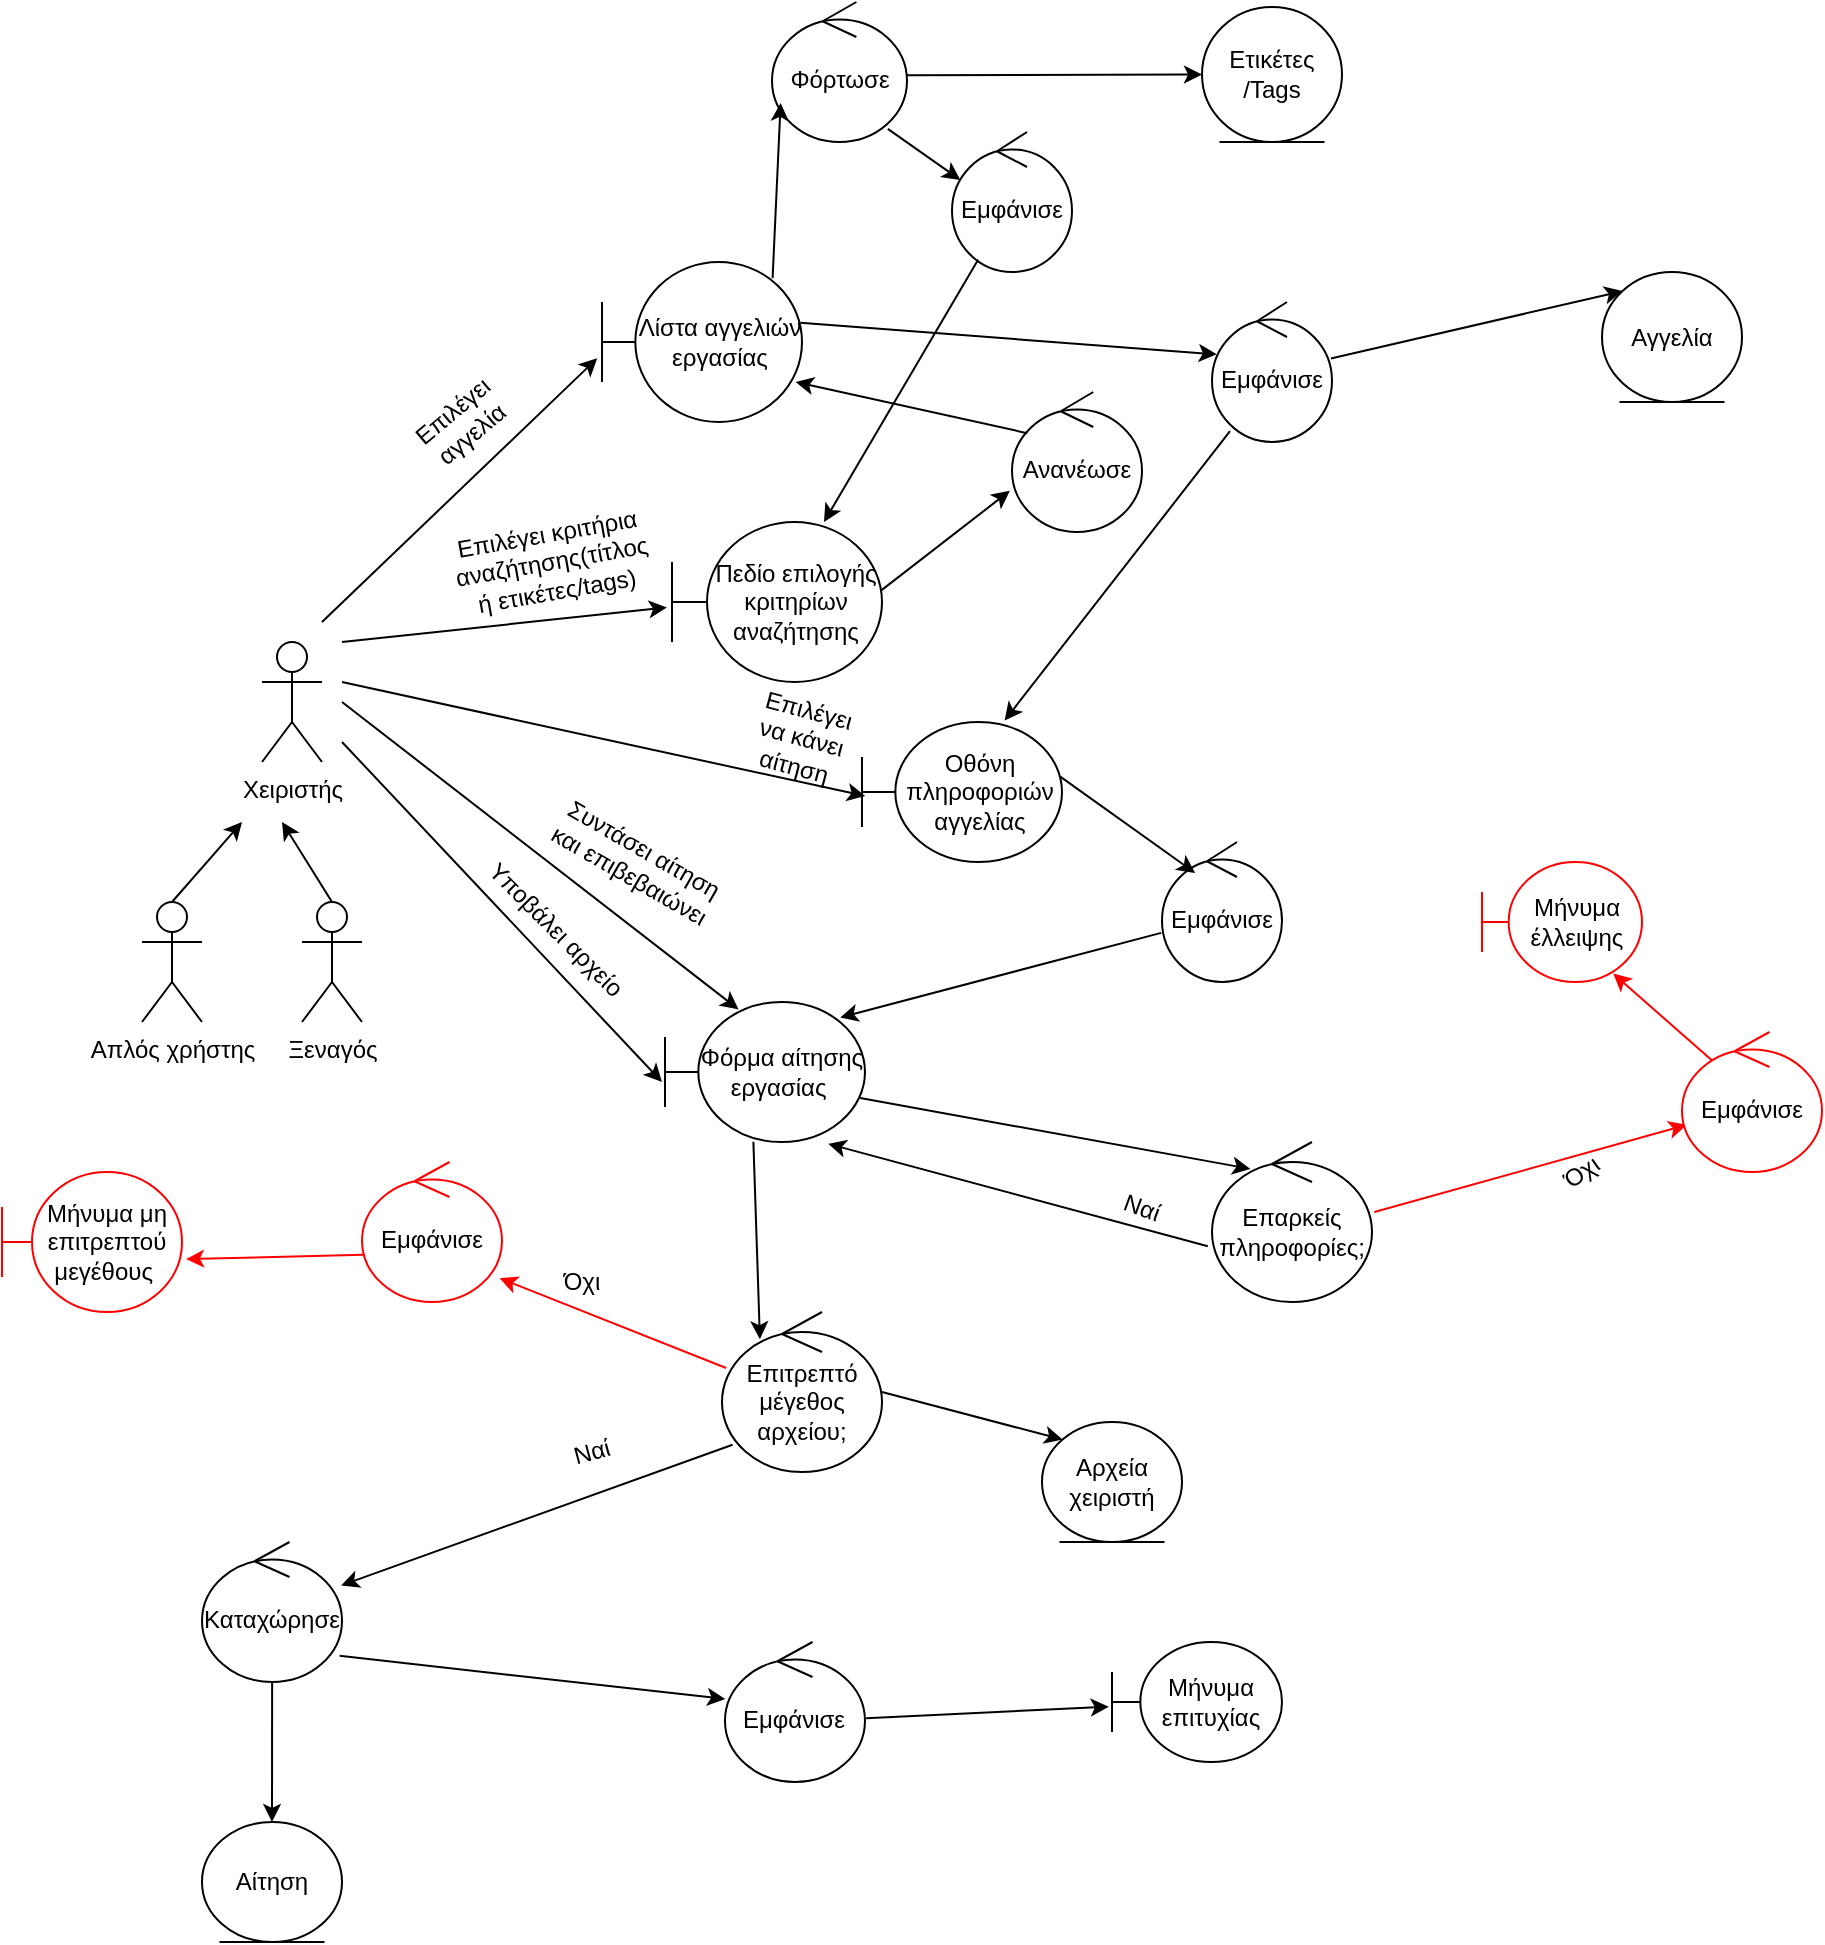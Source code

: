 <mxfile version="21.3.7" type="device">
  <diagram id="0LQR3EkiSTuNCjAe6kCY" name="Page-2">
    <mxGraphModel dx="1900" dy="1649" grid="1" gridSize="10" guides="1" tooltips="1" connect="1" arrows="1" fold="1" page="1" pageScale="1" pageWidth="850" pageHeight="1100" math="0" shadow="0">
      <root>
        <mxCell id="0" />
        <mxCell id="1" parent="0" />
        <mxCell id="Apf32Z8yxxnL-lNzwtcJ-1" value="Χειριστής" style="shape=umlActor;verticalLabelPosition=bottom;verticalAlign=top;html=1;" parent="1" vertex="1">
          <mxGeometry x="60" y="180" width="30" height="60" as="geometry" />
        </mxCell>
        <mxCell id="Apf32Z8yxxnL-lNzwtcJ-2" value="Απλός χρήστης" style="shape=umlActor;verticalLabelPosition=bottom;verticalAlign=top;html=1;" parent="1" vertex="1">
          <mxGeometry y="310" width="30" height="60" as="geometry" />
        </mxCell>
        <mxCell id="Apf32Z8yxxnL-lNzwtcJ-3" value="Ξεναγός" style="shape=umlActor;verticalLabelPosition=bottom;verticalAlign=top;html=1;" parent="1" vertex="1">
          <mxGeometry x="80" y="310" width="30" height="60" as="geometry" />
        </mxCell>
        <mxCell id="Apf32Z8yxxnL-lNzwtcJ-4" value="" style="endArrow=classic;html=1;rounded=0;exitX=0.5;exitY=0;exitDx=0;exitDy=0;exitPerimeter=0;" parent="1" source="Apf32Z8yxxnL-lNzwtcJ-2" edge="1">
          <mxGeometry width="50" height="50" relative="1" as="geometry">
            <mxPoint x="400" y="310" as="sourcePoint" />
            <mxPoint x="50" y="270" as="targetPoint" />
          </mxGeometry>
        </mxCell>
        <mxCell id="Apf32Z8yxxnL-lNzwtcJ-5" value="" style="endArrow=classic;html=1;rounded=0;exitX=0.5;exitY=0;exitDx=0;exitDy=0;exitPerimeter=0;" parent="1" source="Apf32Z8yxxnL-lNzwtcJ-3" edge="1">
          <mxGeometry width="50" height="50" relative="1" as="geometry">
            <mxPoint x="400" y="310" as="sourcePoint" />
            <mxPoint x="70" y="270" as="targetPoint" />
          </mxGeometry>
        </mxCell>
        <mxCell id="Apf32Z8yxxnL-lNzwtcJ-6" value="Πεδίο επιλογής κριτηρίων αναζήτησης" style="shape=umlBoundary;whiteSpace=wrap;html=1;" parent="1" vertex="1">
          <mxGeometry x="265" y="120" width="105" height="80" as="geometry" />
        </mxCell>
        <mxCell id="Apf32Z8yxxnL-lNzwtcJ-7" value="Λίστα αγγελιών εργασίας" style="shape=umlBoundary;whiteSpace=wrap;html=1;" parent="1" vertex="1">
          <mxGeometry x="230" y="-10" width="100" height="80" as="geometry" />
        </mxCell>
        <mxCell id="Apf32Z8yxxnL-lNzwtcJ-8" value="" style="endArrow=classic;html=1;rounded=0;entryX=-0.024;entryY=0.602;entryDx=0;entryDy=0;entryPerimeter=0;" parent="1" target="Apf32Z8yxxnL-lNzwtcJ-7" edge="1">
          <mxGeometry width="50" height="50" relative="1" as="geometry">
            <mxPoint x="90" y="170" as="sourcePoint" />
            <mxPoint x="450" y="250" as="targetPoint" />
          </mxGeometry>
        </mxCell>
        <mxCell id="Apf32Z8yxxnL-lNzwtcJ-9" value="Εμφάνισε" style="ellipse;shape=umlControl;whiteSpace=wrap;html=1;" parent="1" vertex="1">
          <mxGeometry x="535" y="10" width="60" height="70" as="geometry" />
        </mxCell>
        <mxCell id="Apf32Z8yxxnL-lNzwtcJ-10" value="" style="endArrow=classic;html=1;rounded=0;exitX=0.992;exitY=0.38;exitDx=0;exitDy=0;exitPerimeter=0;entryX=0.04;entryY=0.374;entryDx=0;entryDy=0;entryPerimeter=0;" parent="1" source="Apf32Z8yxxnL-lNzwtcJ-7" target="Apf32Z8yxxnL-lNzwtcJ-9" edge="1">
          <mxGeometry width="50" height="50" relative="1" as="geometry">
            <mxPoint x="400" y="300" as="sourcePoint" />
            <mxPoint x="450" y="250" as="targetPoint" />
          </mxGeometry>
        </mxCell>
        <mxCell id="Apf32Z8yxxnL-lNzwtcJ-11" value="" style="endArrow=classic;html=1;rounded=0;entryX=-0.024;entryY=0.534;entryDx=0;entryDy=0;entryPerimeter=0;" parent="1" target="Apf32Z8yxxnL-lNzwtcJ-6" edge="1">
          <mxGeometry width="50" height="50" relative="1" as="geometry">
            <mxPoint x="100" y="180" as="sourcePoint" />
            <mxPoint x="450" y="250" as="targetPoint" />
          </mxGeometry>
        </mxCell>
        <mxCell id="Apf32Z8yxxnL-lNzwtcJ-12" value="Επιλέγει κριτήρια αναζήτησης(τίτλος ή ετικέτες/tags)" style="text;html=1;strokeColor=none;fillColor=none;align=center;verticalAlign=middle;whiteSpace=wrap;rounded=0;rotation=-10;" parent="1" vertex="1">
          <mxGeometry x="170" y="120" width="70" height="40" as="geometry" />
        </mxCell>
        <mxCell id="Apf32Z8yxxnL-lNzwtcJ-13" value="Επιλέγει αγγελία" style="text;html=1;strokeColor=none;fillColor=none;align=center;verticalAlign=middle;whiteSpace=wrap;rounded=0;rotation=-40;" parent="1" vertex="1">
          <mxGeometry x="130" y="55" width="60" height="30" as="geometry" />
        </mxCell>
        <mxCell id="Apf32Z8yxxnL-lNzwtcJ-14" value="Οθόνη πληροφοριών αγγελίας" style="shape=umlBoundary;whiteSpace=wrap;html=1;" parent="1" vertex="1">
          <mxGeometry x="360" y="220" width="100" height="70" as="geometry" />
        </mxCell>
        <mxCell id="Apf32Z8yxxnL-lNzwtcJ-15" value="" style="endArrow=classic;html=1;rounded=0;entryX=0.016;entryY=0.529;entryDx=0;entryDy=0;entryPerimeter=0;" parent="1" target="Apf32Z8yxxnL-lNzwtcJ-14" edge="1">
          <mxGeometry width="50" height="50" relative="1" as="geometry">
            <mxPoint x="100" y="200" as="sourcePoint" />
            <mxPoint x="350" y="335" as="targetPoint" />
          </mxGeometry>
        </mxCell>
        <mxCell id="Apf32Z8yxxnL-lNzwtcJ-16" value="Επιλέγει να κάνει αίτηση" style="text;html=1;strokeColor=none;fillColor=none;align=center;verticalAlign=middle;whiteSpace=wrap;rounded=0;rotation=15;" parent="1" vertex="1">
          <mxGeometry x="300" y="212.5" width="60" height="30" as="geometry" />
        </mxCell>
        <mxCell id="Apf32Z8yxxnL-lNzwtcJ-17" value="Εμφάνισε" style="ellipse;shape=umlControl;whiteSpace=wrap;html=1;" parent="1" vertex="1">
          <mxGeometry x="510" y="280" width="60" height="70" as="geometry" />
        </mxCell>
        <mxCell id="Apf32Z8yxxnL-lNzwtcJ-18" value="Φόρμα αίτησης εργασίας&amp;nbsp;" style="shape=umlBoundary;whiteSpace=wrap;html=1;" parent="1" vertex="1">
          <mxGeometry x="261.49" y="360" width="100" height="70" as="geometry" />
        </mxCell>
        <mxCell id="Apf32Z8yxxnL-lNzwtcJ-19" value="" style="endArrow=classic;html=1;rounded=0;exitX=0.993;exitY=0.392;exitDx=0;exitDy=0;exitPerimeter=0;entryX=0.276;entryY=0.221;entryDx=0;entryDy=0;entryPerimeter=0;" parent="1" source="Apf32Z8yxxnL-lNzwtcJ-14" target="Apf32Z8yxxnL-lNzwtcJ-17" edge="1">
          <mxGeometry width="50" height="50" relative="1" as="geometry">
            <mxPoint x="400" y="240" as="sourcePoint" />
            <mxPoint x="450" y="190" as="targetPoint" />
          </mxGeometry>
        </mxCell>
        <mxCell id="Apf32Z8yxxnL-lNzwtcJ-20" value="" style="endArrow=classic;html=1;rounded=0;exitX=-0.007;exitY=0.649;exitDx=0;exitDy=0;exitPerimeter=0;entryX=0.876;entryY=0.111;entryDx=0;entryDy=0;entryPerimeter=0;" parent="1" source="Apf32Z8yxxnL-lNzwtcJ-17" target="Apf32Z8yxxnL-lNzwtcJ-18" edge="1">
          <mxGeometry width="50" height="50" relative="1" as="geometry">
            <mxPoint x="400" y="240" as="sourcePoint" />
            <mxPoint x="450" y="190" as="targetPoint" />
          </mxGeometry>
        </mxCell>
        <mxCell id="Apf32Z8yxxnL-lNzwtcJ-21" value="" style="endArrow=classic;html=1;rounded=0;entryX=0.368;entryY=0.053;entryDx=0;entryDy=0;entryPerimeter=0;" parent="1" target="Apf32Z8yxxnL-lNzwtcJ-18" edge="1">
          <mxGeometry width="50" height="50" relative="1" as="geometry">
            <mxPoint x="100" y="210" as="sourcePoint" />
            <mxPoint x="450" y="190" as="targetPoint" />
            <Array as="points" />
          </mxGeometry>
        </mxCell>
        <mxCell id="Apf32Z8yxxnL-lNzwtcJ-22" value="Συντάσει αίτηση και επιβεβαιώνει" style="text;html=1;strokeColor=none;fillColor=none;align=center;verticalAlign=middle;whiteSpace=wrap;rounded=0;rotation=30;" parent="1" vertex="1">
          <mxGeometry x="195" y="280" width="105" height="20" as="geometry" />
        </mxCell>
        <mxCell id="Apf32Z8yxxnL-lNzwtcJ-23" value="Επαρκείς πληροφορίες;" style="ellipse;shape=umlControl;whiteSpace=wrap;html=1;" parent="1" vertex="1">
          <mxGeometry x="535" y="430" width="80" height="80" as="geometry" />
        </mxCell>
        <mxCell id="Apf32Z8yxxnL-lNzwtcJ-26" value="Ναί" style="text;html=1;strokeColor=none;fillColor=none;align=center;verticalAlign=middle;whiteSpace=wrap;rounded=0;rotation=20;" parent="1" vertex="1">
          <mxGeometry x="470" y="448" width="60" height="30" as="geometry" />
        </mxCell>
        <mxCell id="Apf32Z8yxxnL-lNzwtcJ-31" value="Επιτρεπτό μέγεθος αρχείου;" style="ellipse;shape=umlControl;whiteSpace=wrap;html=1;" parent="1" vertex="1">
          <mxGeometry x="290" y="515" width="80" height="80" as="geometry" />
        </mxCell>
        <mxCell id="Apf32Z8yxxnL-lNzwtcJ-34" value="" style="endArrow=classic;html=1;rounded=0;exitX=0.066;exitY=0.83;exitDx=0;exitDy=0;exitPerimeter=0;entryX=0.994;entryY=0.31;entryDx=0;entryDy=0;entryPerimeter=0;" parent="1" source="Apf32Z8yxxnL-lNzwtcJ-31" target="Apf32Z8yxxnL-lNzwtcJ-65" edge="1">
          <mxGeometry width="50" height="50" relative="1" as="geometry">
            <mxPoint x="400" y="400" as="sourcePoint" />
            <mxPoint x="150" y="610" as="targetPoint" />
          </mxGeometry>
        </mxCell>
        <mxCell id="Apf32Z8yxxnL-lNzwtcJ-35" value="Ναί" style="text;html=1;strokeColor=none;fillColor=none;align=center;verticalAlign=middle;whiteSpace=wrap;rounded=0;rotation=-15;" parent="1" vertex="1">
          <mxGeometry x="195" y="570" width="60" height="30" as="geometry" />
        </mxCell>
        <mxCell id="Apf32Z8yxxnL-lNzwtcJ-40" value="" style="endArrow=classic;html=1;rounded=0;entryX=0.034;entryY=0.663;entryDx=0;entryDy=0;entryPerimeter=0;exitX=1.015;exitY=0.438;exitDx=0;exitDy=0;exitPerimeter=0;strokeColor=#FF0000;" parent="1" source="Apf32Z8yxxnL-lNzwtcJ-23" target="Apf32Z8yxxnL-lNzwtcJ-41" edge="1">
          <mxGeometry width="50" height="50" relative="1" as="geometry">
            <mxPoint x="400" y="480" as="sourcePoint" />
            <mxPoint x="450" y="430" as="targetPoint" />
          </mxGeometry>
        </mxCell>
        <mxCell id="Apf32Z8yxxnL-lNzwtcJ-41" value="Εμφάνισε" style="ellipse;shape=umlControl;whiteSpace=wrap;html=1;strokeColor=#FF0000;" parent="1" vertex="1">
          <mxGeometry x="770" y="375" width="70" height="70" as="geometry" />
        </mxCell>
        <mxCell id="Apf32Z8yxxnL-lNzwtcJ-42" value="Όχι" style="text;html=1;strokeColor=none;fillColor=none;align=center;verticalAlign=middle;whiteSpace=wrap;rounded=0;rotation=-35;" parent="1" vertex="1">
          <mxGeometry x="690" y="430" width="60" height="30" as="geometry" />
        </mxCell>
        <mxCell id="Apf32Z8yxxnL-lNzwtcJ-45" value="Όχι" style="text;html=1;strokeColor=none;fillColor=none;align=center;verticalAlign=middle;whiteSpace=wrap;rounded=0;rotation=0;" parent="1" vertex="1">
          <mxGeometry x="190" y="485" width="60" height="30" as="geometry" />
        </mxCell>
        <mxCell id="Apf32Z8yxxnL-lNzwtcJ-46" value="Ανανέωσε" style="ellipse;shape=umlControl;whiteSpace=wrap;html=1;" parent="1" vertex="1">
          <mxGeometry x="435" y="55" width="65" height="70" as="geometry" />
        </mxCell>
        <mxCell id="Apf32Z8yxxnL-lNzwtcJ-47" value="" style="endArrow=classic;html=1;rounded=0;entryX=-0.017;entryY=0.706;entryDx=0;entryDy=0;entryPerimeter=0;exitX=0.998;exitY=0.426;exitDx=0;exitDy=0;exitPerimeter=0;" parent="1" source="Apf32Z8yxxnL-lNzwtcJ-6" target="Apf32Z8yxxnL-lNzwtcJ-46" edge="1">
          <mxGeometry width="50" height="50" relative="1" as="geometry">
            <mxPoint x="400" y="310" as="sourcePoint" />
            <mxPoint x="450" y="260" as="targetPoint" />
          </mxGeometry>
        </mxCell>
        <mxCell id="Apf32Z8yxxnL-lNzwtcJ-48" value="" style="endArrow=classic;html=1;rounded=0;entryX=0.968;entryY=0.75;entryDx=0;entryDy=0;entryPerimeter=0;exitX=0.118;exitY=0.294;exitDx=0;exitDy=0;exitPerimeter=0;" parent="1" source="Apf32Z8yxxnL-lNzwtcJ-46" target="Apf32Z8yxxnL-lNzwtcJ-7" edge="1">
          <mxGeometry width="50" height="50" relative="1" as="geometry">
            <mxPoint x="400" y="310" as="sourcePoint" />
            <mxPoint x="450" y="260" as="targetPoint" />
          </mxGeometry>
        </mxCell>
        <mxCell id="Apf32Z8yxxnL-lNzwtcJ-49" value="" style="endArrow=classic;html=1;rounded=0;exitX=0.15;exitY=0.923;exitDx=0;exitDy=0;exitPerimeter=0;entryX=0.713;entryY=-0.01;entryDx=0;entryDy=0;entryPerimeter=0;" parent="1" source="Apf32Z8yxxnL-lNzwtcJ-9" target="Apf32Z8yxxnL-lNzwtcJ-14" edge="1">
          <mxGeometry width="50" height="50" relative="1" as="geometry">
            <mxPoint x="400" y="310" as="sourcePoint" />
            <mxPoint x="450" y="260" as="targetPoint" />
          </mxGeometry>
        </mxCell>
        <mxCell id="Apf32Z8yxxnL-lNzwtcJ-50" value="Μήνυμα έλλειψης" style="shape=umlBoundary;whiteSpace=wrap;html=1;strokeColor=#FF0000;" parent="1" vertex="1">
          <mxGeometry x="670" y="290" width="80" height="60" as="geometry" />
        </mxCell>
        <mxCell id="Apf32Z8yxxnL-lNzwtcJ-51" value="" style="endArrow=classic;html=1;rounded=0;exitX=0.217;exitY=0.206;exitDx=0;exitDy=0;exitPerimeter=0;strokeColor=#FF0000;entryX=0.82;entryY=0.93;entryDx=0;entryDy=0;entryPerimeter=0;" parent="1" source="Apf32Z8yxxnL-lNzwtcJ-41" target="Apf32Z8yxxnL-lNzwtcJ-50" edge="1">
          <mxGeometry width="50" height="50" relative="1" as="geometry">
            <mxPoint x="400" y="310" as="sourcePoint" />
            <mxPoint x="707" y="361" as="targetPoint" />
          </mxGeometry>
        </mxCell>
        <mxCell id="Apf32Z8yxxnL-lNzwtcJ-53" value="Εμφάνισε" style="ellipse;shape=umlControl;whiteSpace=wrap;html=1;strokeColor=#FF0000;" parent="1" vertex="1">
          <mxGeometry x="110" y="440" width="70" height="70" as="geometry" />
        </mxCell>
        <mxCell id="Apf32Z8yxxnL-lNzwtcJ-54" value="Μήνυμα μη επιτρεπτού μεγέθους&amp;nbsp;" style="shape=umlBoundary;whiteSpace=wrap;html=1;strokeColor=#FF0000;" parent="1" vertex="1">
          <mxGeometry x="-70" y="445" width="90" height="70" as="geometry" />
        </mxCell>
        <mxCell id="Apf32Z8yxxnL-lNzwtcJ-56" value="Εμφάνισε" style="ellipse;shape=umlControl;whiteSpace=wrap;html=1;strokeColor=#000000;" parent="1" vertex="1">
          <mxGeometry x="291.49" y="680" width="70" height="70" as="geometry" />
        </mxCell>
        <mxCell id="Apf32Z8yxxnL-lNzwtcJ-57" value="Μήνυμα επιτυχίας" style="shape=umlBoundary;whiteSpace=wrap;html=1;" parent="1" vertex="1">
          <mxGeometry x="485" y="680" width="85" height="60" as="geometry" />
        </mxCell>
        <mxCell id="Apf32Z8yxxnL-lNzwtcJ-58" value="" style="endArrow=classic;html=1;rounded=0;exitX=1.008;exitY=0.544;exitDx=0;exitDy=0;exitPerimeter=0;entryX=-0.019;entryY=0.539;entryDx=0;entryDy=0;entryPerimeter=0;" parent="1" source="Apf32Z8yxxnL-lNzwtcJ-56" target="Apf32Z8yxxnL-lNzwtcJ-57" edge="1">
          <mxGeometry width="50" height="50" relative="1" as="geometry">
            <mxPoint x="430" y="720" as="sourcePoint" />
            <mxPoint x="480" y="670" as="targetPoint" />
          </mxGeometry>
        </mxCell>
        <mxCell id="Apf32Z8yxxnL-lNzwtcJ-59" value="Αγγελία" style="ellipse;shape=umlEntity;whiteSpace=wrap;html=1;" parent="1" vertex="1">
          <mxGeometry x="730" y="-5" width="70" height="65" as="geometry" />
        </mxCell>
        <mxCell id="Apf32Z8yxxnL-lNzwtcJ-60" value="" style="endArrow=classic;html=1;rounded=0;entryX=0;entryY=0;entryDx=0;entryDy=0;" parent="1" source="Apf32Z8yxxnL-lNzwtcJ-9" target="Apf32Z8yxxnL-lNzwtcJ-59" edge="1">
          <mxGeometry width="50" height="50" relative="1" as="geometry">
            <mxPoint x="430" y="250" as="sourcePoint" />
            <mxPoint x="480" y="200" as="targetPoint" />
          </mxGeometry>
        </mxCell>
        <mxCell id="Apf32Z8yxxnL-lNzwtcJ-61" value="" style="endArrow=classic;html=1;rounded=0;exitX=0.976;exitY=0.686;exitDx=0;exitDy=0;exitPerimeter=0;entryX=0.24;entryY=0.168;entryDx=0;entryDy=0;entryPerimeter=0;" parent="1" source="Apf32Z8yxxnL-lNzwtcJ-18" target="Apf32Z8yxxnL-lNzwtcJ-23" edge="1">
          <mxGeometry width="50" height="50" relative="1" as="geometry">
            <mxPoint x="420" y="350" as="sourcePoint" />
            <mxPoint x="524.12" y="376.56" as="targetPoint" />
          </mxGeometry>
        </mxCell>
        <mxCell id="Apf32Z8yxxnL-lNzwtcJ-62" value="" style="endArrow=classic;html=1;rounded=0;entryX=0.237;entryY=0.17;entryDx=0;entryDy=0;entryPerimeter=0;exitX=0.442;exitY=0.998;exitDx=0;exitDy=0;exitPerimeter=0;" parent="1" source="Apf32Z8yxxnL-lNzwtcJ-18" target="Apf32Z8yxxnL-lNzwtcJ-31" edge="1">
          <mxGeometry width="50" height="50" relative="1" as="geometry">
            <mxPoint x="279.6" y="490.42" as="sourcePoint" />
            <mxPoint x="300" y="480" as="targetPoint" />
            <Array as="points" />
          </mxGeometry>
        </mxCell>
        <mxCell id="Apf32Z8yxxnL-lNzwtcJ-63" value="" style="endArrow=classic;html=1;rounded=0;exitX=0.983;exitY=0.813;exitDx=0;exitDy=0;exitPerimeter=0;entryX=0.002;entryY=0.407;entryDx=0;entryDy=0;entryPerimeter=0;" parent="1" source="Apf32Z8yxxnL-lNzwtcJ-65" target="Apf32Z8yxxnL-lNzwtcJ-56" edge="1">
          <mxGeometry width="50" height="50" relative="1" as="geometry">
            <mxPoint x="266.78" y="754.39" as="sourcePoint" />
            <mxPoint x="267" y="836" as="targetPoint" />
          </mxGeometry>
        </mxCell>
        <mxCell id="Apf32Z8yxxnL-lNzwtcJ-65" value="Καταχώρησε" style="ellipse;shape=umlControl;whiteSpace=wrap;html=1;" parent="1" vertex="1">
          <mxGeometry x="30" y="630" width="70" height="70" as="geometry" />
        </mxCell>
        <mxCell id="Apf32Z8yxxnL-lNzwtcJ-67" value="" style="endArrow=classic;html=1;rounded=0;entryX=0.5;entryY=0;entryDx=0;entryDy=0;exitX=0.501;exitY=0.999;exitDx=0;exitDy=0;exitPerimeter=0;" parent="1" source="Apf32Z8yxxnL-lNzwtcJ-65" target="NsxrtX6s669W8uWcx8N7-1" edge="1">
          <mxGeometry width="50" height="50" relative="1" as="geometry">
            <mxPoint x="120" y="750" as="sourcePoint" />
            <mxPoint x="138" y="831" as="targetPoint" />
          </mxGeometry>
        </mxCell>
        <mxCell id="Apf32Z8yxxnL-lNzwtcJ-68" value="Αρχεία χειριστή" style="ellipse;shape=umlEntity;whiteSpace=wrap;html=1;" parent="1" vertex="1">
          <mxGeometry x="450" y="570" width="70" height="60" as="geometry" />
        </mxCell>
        <mxCell id="Apf32Z8yxxnL-lNzwtcJ-69" value="" style="endArrow=classic;html=1;rounded=0;entryX=0;entryY=0;entryDx=0;entryDy=0;" parent="1" target="Apf32Z8yxxnL-lNzwtcJ-68" edge="1">
          <mxGeometry width="50" height="50" relative="1" as="geometry">
            <mxPoint x="370" y="555" as="sourcePoint" />
            <mxPoint x="540" y="690" as="targetPoint" />
          </mxGeometry>
        </mxCell>
        <mxCell id="Apf32Z8yxxnL-lNzwtcJ-71" value="Φόρτωσε" style="ellipse;shape=umlControl;whiteSpace=wrap;html=1;" parent="1" vertex="1">
          <mxGeometry x="315" y="-140" width="67.5" height="70" as="geometry" />
        </mxCell>
        <mxCell id="Apf32Z8yxxnL-lNzwtcJ-72" value="Ετικέτες&lt;br&gt;/Tags" style="ellipse;shape=umlEntity;whiteSpace=wrap;html=1;" parent="1" vertex="1">
          <mxGeometry x="530" y="-137.5" width="70" height="67.5" as="geometry" />
        </mxCell>
        <mxCell id="Apf32Z8yxxnL-lNzwtcJ-73" value="" style="endArrow=classic;html=1;rounded=0;exitX=0.853;exitY=0.101;exitDx=0;exitDy=0;exitPerimeter=0;entryX=0.064;entryY=0.721;entryDx=0;entryDy=0;entryPerimeter=0;" parent="1" source="Apf32Z8yxxnL-lNzwtcJ-7" target="Apf32Z8yxxnL-lNzwtcJ-71" edge="1">
          <mxGeometry width="50" height="50" relative="1" as="geometry">
            <mxPoint x="570" y="220" as="sourcePoint" />
            <mxPoint x="620" y="170" as="targetPoint" />
          </mxGeometry>
        </mxCell>
        <mxCell id="Apf32Z8yxxnL-lNzwtcJ-74" value="" style="endArrow=classic;html=1;rounded=0;exitX=0.997;exitY=0.523;exitDx=0;exitDy=0;exitPerimeter=0;entryX=0;entryY=0.5;entryDx=0;entryDy=0;" parent="1" source="Apf32Z8yxxnL-lNzwtcJ-71" target="Apf32Z8yxxnL-lNzwtcJ-72" edge="1">
          <mxGeometry width="50" height="50" relative="1" as="geometry">
            <mxPoint x="570" y="220" as="sourcePoint" />
            <mxPoint x="620" y="170" as="targetPoint" />
          </mxGeometry>
        </mxCell>
        <mxCell id="Apf32Z8yxxnL-lNzwtcJ-75" value="Εμφάνισε" style="ellipse;shape=umlControl;whiteSpace=wrap;html=1;" parent="1" vertex="1">
          <mxGeometry x="405" y="-75" width="60" height="70" as="geometry" />
        </mxCell>
        <mxCell id="Apf32Z8yxxnL-lNzwtcJ-76" value="" style="endArrow=classic;html=1;rounded=0;exitX=0.858;exitY=0.906;exitDx=0;exitDy=0;exitPerimeter=0;entryX=0.07;entryY=0.343;entryDx=0;entryDy=0;entryPerimeter=0;" parent="1" source="Apf32Z8yxxnL-lNzwtcJ-71" target="Apf32Z8yxxnL-lNzwtcJ-75" edge="1">
          <mxGeometry width="50" height="50" relative="1" as="geometry">
            <mxPoint x="570" y="220" as="sourcePoint" />
            <mxPoint x="620" y="170" as="targetPoint" />
          </mxGeometry>
        </mxCell>
        <mxCell id="Apf32Z8yxxnL-lNzwtcJ-77" value="" style="endArrow=classic;html=1;rounded=0;" parent="1" source="Apf32Z8yxxnL-lNzwtcJ-75" target="Apf32Z8yxxnL-lNzwtcJ-6" edge="1">
          <mxGeometry width="50" height="50" relative="1" as="geometry">
            <mxPoint x="570" y="220" as="sourcePoint" />
            <mxPoint x="620" y="170" as="targetPoint" />
          </mxGeometry>
        </mxCell>
        <mxCell id="NsxrtX6s669W8uWcx8N7-1" value="Αίτηση" style="ellipse;shape=umlEntity;whiteSpace=wrap;html=1;" parent="1" vertex="1">
          <mxGeometry x="30" y="770" width="70" height="60" as="geometry" />
        </mxCell>
        <mxCell id="tfqwHV6p6eVYu7cymqu7-2" value="" style="endArrow=classic;html=1;rounded=0;entryX=0.983;entryY=0.83;entryDx=0;entryDy=0;entryPerimeter=0;exitX=0.026;exitY=0.35;exitDx=0;exitDy=0;exitPerimeter=0;strokeColor=#FF0000;" parent="1" source="Apf32Z8yxxnL-lNzwtcJ-31" target="Apf32Z8yxxnL-lNzwtcJ-53" edge="1">
          <mxGeometry width="50" height="50" relative="1" as="geometry">
            <mxPoint x="540" y="500" as="sourcePoint" />
            <mxPoint x="590" y="450" as="targetPoint" />
          </mxGeometry>
        </mxCell>
        <mxCell id="tfqwHV6p6eVYu7cymqu7-3" value="" style="endArrow=classic;html=1;rounded=0;exitX=0.008;exitY=0.663;exitDx=0;exitDy=0;exitPerimeter=0;entryX=1.022;entryY=0.622;entryDx=0;entryDy=0;entryPerimeter=0;strokeColor=#FF0000;" parent="1" source="Apf32Z8yxxnL-lNzwtcJ-53" target="Apf32Z8yxxnL-lNzwtcJ-54" edge="1">
          <mxGeometry width="50" height="50" relative="1" as="geometry">
            <mxPoint x="540" y="500" as="sourcePoint" />
            <mxPoint x="590" y="450" as="targetPoint" />
          </mxGeometry>
        </mxCell>
        <mxCell id="tfqwHV6p6eVYu7cymqu7-5" value="" style="endArrow=classic;html=1;rounded=0;entryX=0.816;entryY=1.013;entryDx=0;entryDy=0;entryPerimeter=0;exitX=-0.026;exitY=0.652;exitDx=0;exitDy=0;exitPerimeter=0;" parent="1" source="Apf32Z8yxxnL-lNzwtcJ-23" target="Apf32Z8yxxnL-lNzwtcJ-18" edge="1">
          <mxGeometry width="50" height="50" relative="1" as="geometry">
            <mxPoint x="540" y="500" as="sourcePoint" />
            <mxPoint x="590" y="450" as="targetPoint" />
          </mxGeometry>
        </mxCell>
        <mxCell id="tfqwHV6p6eVYu7cymqu7-6" value="" style="endArrow=classic;html=1;rounded=0;" parent="1" edge="1">
          <mxGeometry width="50" height="50" relative="1" as="geometry">
            <mxPoint x="100" y="230" as="sourcePoint" />
            <mxPoint x="260" y="400" as="targetPoint" />
          </mxGeometry>
        </mxCell>
        <mxCell id="tfqwHV6p6eVYu7cymqu7-7" value="Υποβάλει αρχείο" style="text;html=1;strokeColor=none;fillColor=none;align=center;verticalAlign=middle;whiteSpace=wrap;rounded=0;rotation=45;" parent="1" vertex="1">
          <mxGeometry x="157" y="314" width="100" height="20" as="geometry" />
        </mxCell>
      </root>
    </mxGraphModel>
  </diagram>
</mxfile>
